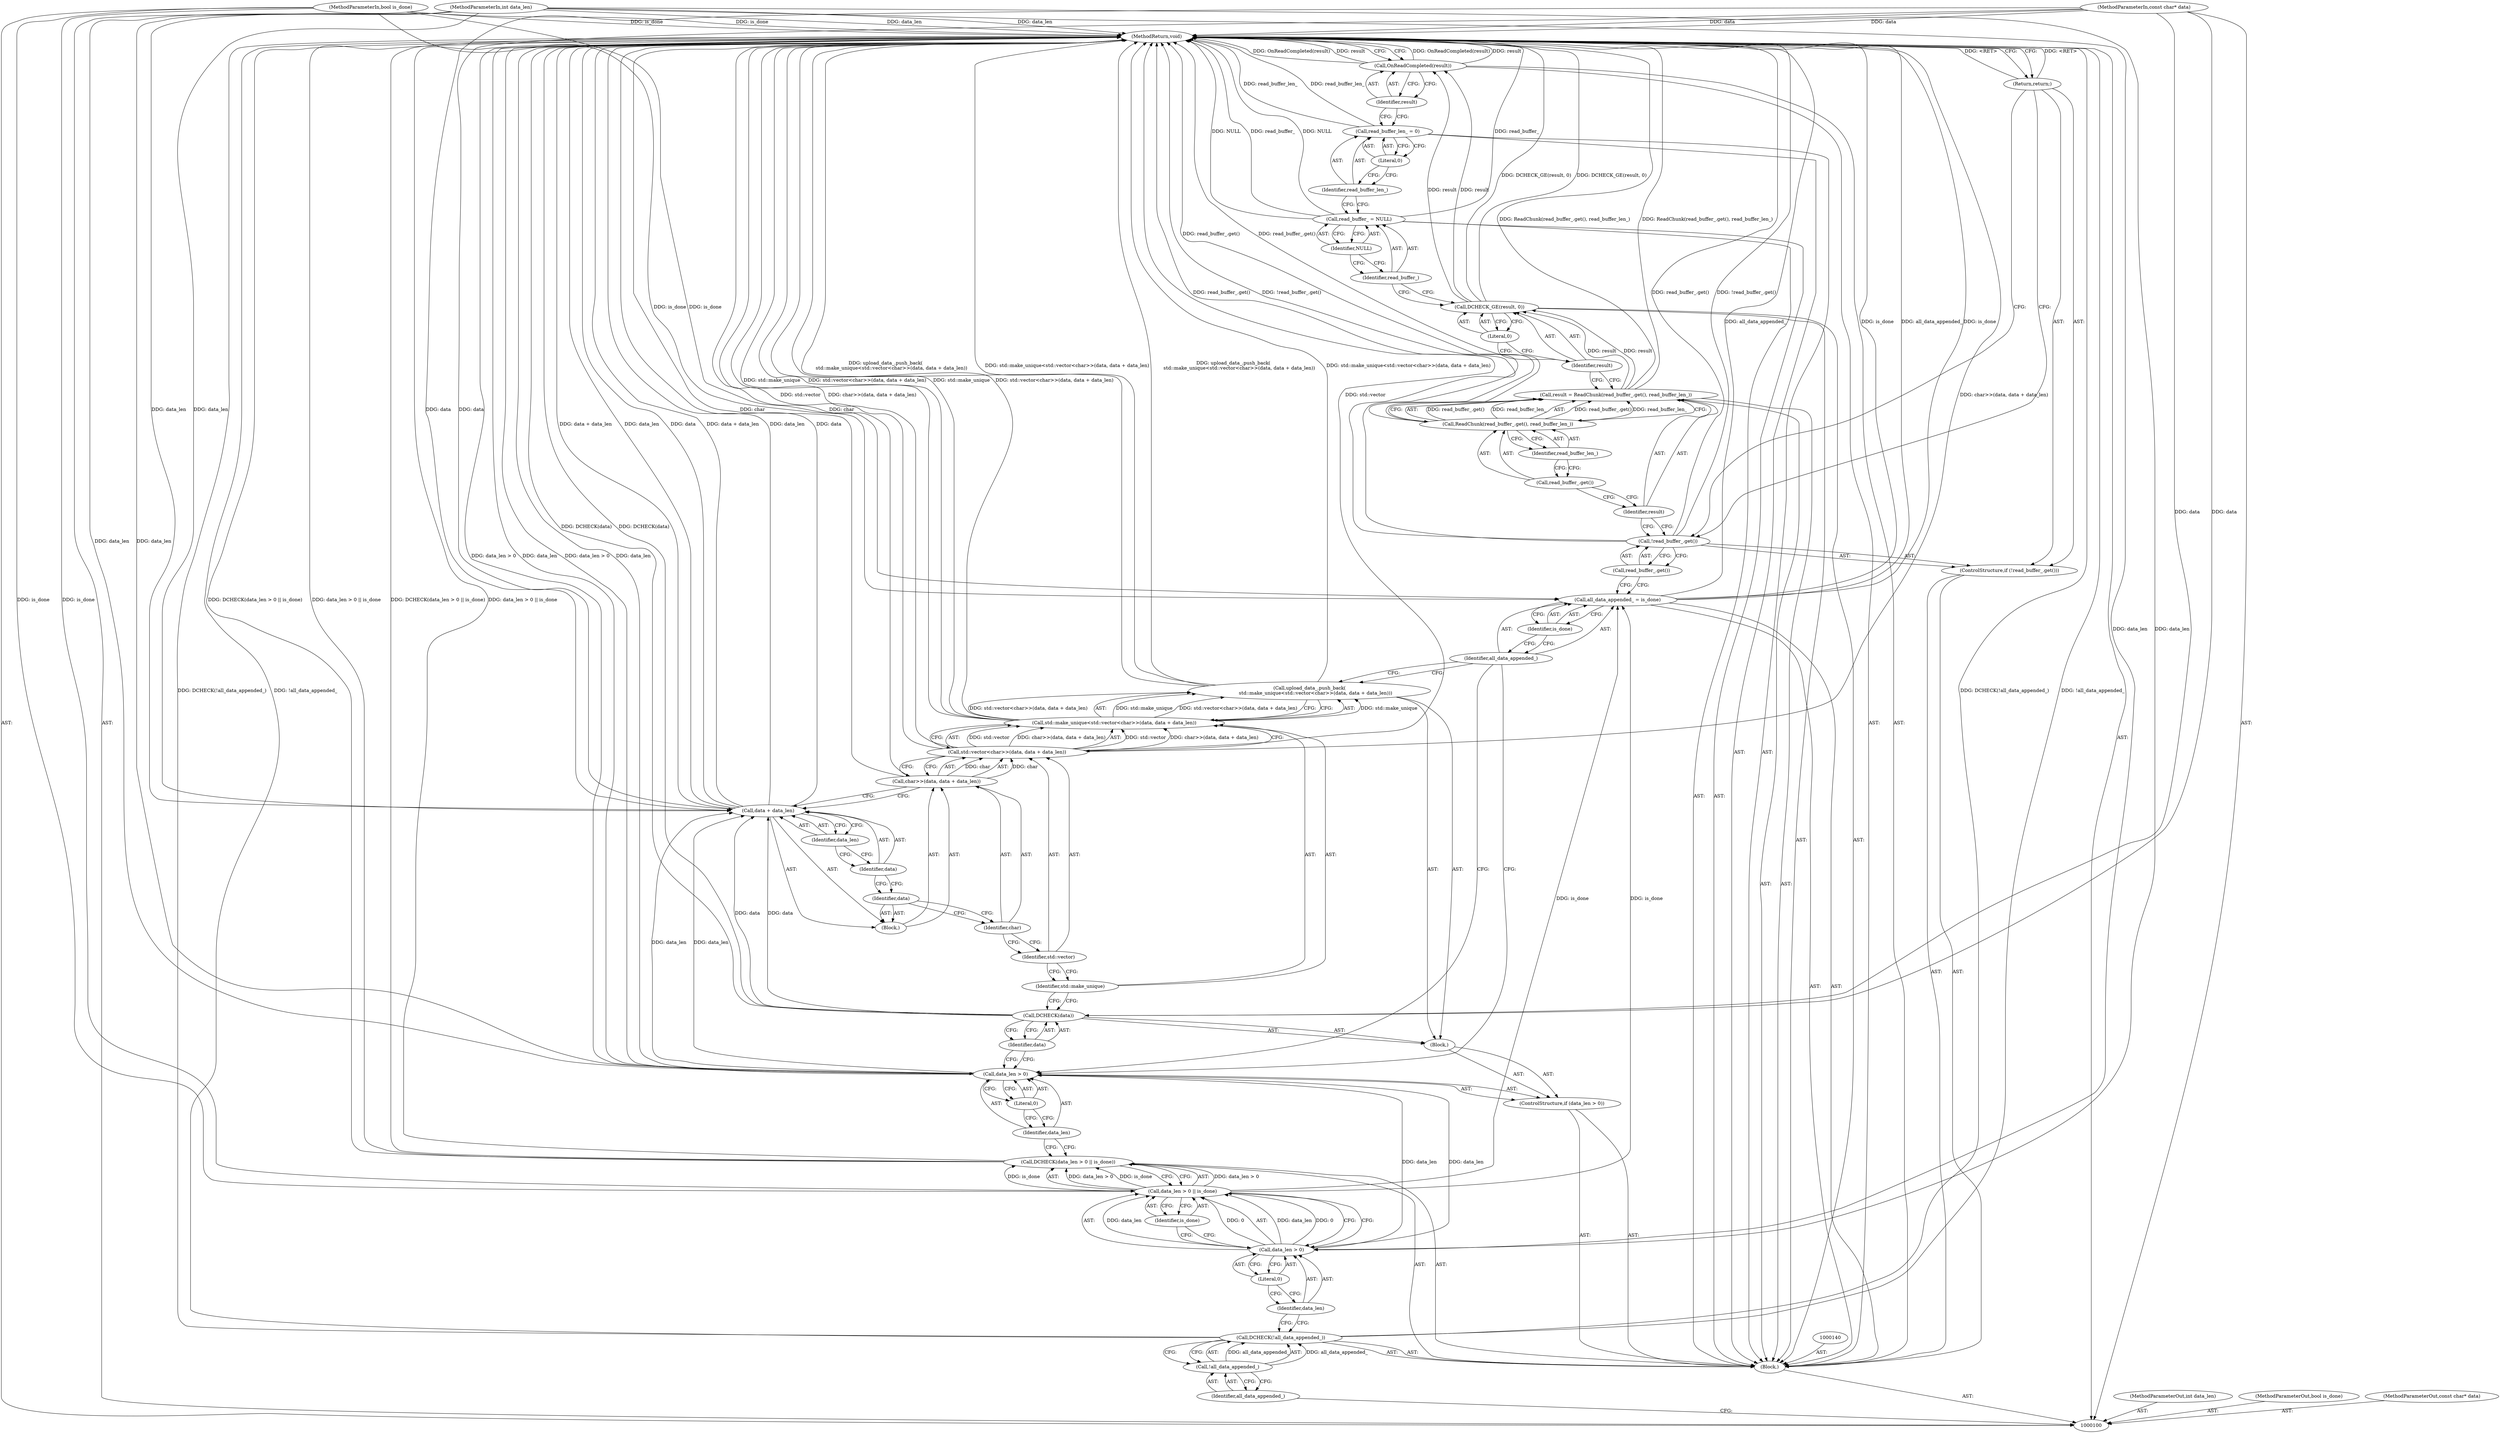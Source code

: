 digraph "0_Chrome_0579ed631fb37de5704b54ed2ee466bf29630ad0" {
"1000157" [label="(MethodReturn,void)"];
"1000135" [label="(Identifier,is_done)"];
"1000133" [label="(Call,all_data_appended_ = is_done)"];
"1000134" [label="(Identifier,all_data_appended_)"];
"1000136" [label="(ControlStructure,if (!read_buffer_.get()))"];
"1000137" [label="(Call,!read_buffer_.get())"];
"1000138" [label="(Call,read_buffer_.get())"];
"1000139" [label="(Return,return;)"];
"1000143" [label="(Call,ReadChunk(read_buffer_.get(), read_buffer_len_))"];
"1000144" [label="(Call,read_buffer_.get())"];
"1000145" [label="(Identifier,read_buffer_len_)"];
"1000141" [label="(Call,result = ReadChunk(read_buffer_.get(), read_buffer_len_))"];
"1000142" [label="(Identifier,result)"];
"1000147" [label="(Identifier,result)"];
"1000146" [label="(Call,DCHECK_GE(result, 0))"];
"1000148" [label="(Literal,0)"];
"1000151" [label="(Identifier,NULL)"];
"1000149" [label="(Call,read_buffer_ = NULL)"];
"1000150" [label="(Identifier,read_buffer_)"];
"1000152" [label="(Call,read_buffer_len_ = 0)"];
"1000153" [label="(Identifier,read_buffer_len_)"];
"1000154" [label="(Literal,0)"];
"1000156" [label="(Identifier,result)"];
"1000155" [label="(Call,OnReadCompleted(result))"];
"1000102" [label="(MethodParameterIn,int data_len)"];
"1000224" [label="(MethodParameterOut,int data_len)"];
"1000103" [label="(MethodParameterIn,bool is_done)"];
"1000225" [label="(MethodParameterOut,bool is_done)"];
"1000101" [label="(MethodParameterIn,const char* data)"];
"1000223" [label="(MethodParameterOut,const char* data)"];
"1000104" [label="(Block,)"];
"1000107" [label="(Identifier,all_data_appended_)"];
"1000105" [label="(Call,DCHECK(!all_data_appended_))"];
"1000106" [label="(Call,!all_data_appended_)"];
"1000108" [label="(Call,DCHECK(data_len > 0 || is_done))"];
"1000112" [label="(Literal,0)"];
"1000113" [label="(Identifier,is_done)"];
"1000109" [label="(Call,data_len > 0 || is_done)"];
"1000110" [label="(Call,data_len > 0)"];
"1000111" [label="(Identifier,data_len)"];
"1000117" [label="(Literal,0)"];
"1000118" [label="(Block,)"];
"1000114" [label="(ControlStructure,if (data_len > 0))"];
"1000115" [label="(Call,data_len > 0)"];
"1000116" [label="(Identifier,data_len)"];
"1000120" [label="(Identifier,data)"];
"1000119" [label="(Call,DCHECK(data))"];
"1000121" [label="(Call,upload_data_.push_back(\n        std::make_unique<std::vector<char>>(data, data + data_len)))"];
"1000124" [label="(Call,std::vector<char>>(data, data + data_len))"];
"1000125" [label="(Identifier,std::vector)"];
"1000126" [label="(Call,char>>(data, data + data_len))"];
"1000127" [label="(Identifier,char)"];
"1000128" [label="(Block,)"];
"1000129" [label="(Identifier,data)"];
"1000130" [label="(Call,data + data_len)"];
"1000131" [label="(Identifier,data)"];
"1000132" [label="(Identifier,data_len)"];
"1000122" [label="(Call,std::make_unique<std::vector<char>>(data, data + data_len))"];
"1000123" [label="(Identifier,std::make_unique)"];
"1000157" -> "1000100"  [label="AST: "];
"1000157" -> "1000139"  [label="CFG: "];
"1000157" -> "1000155"  [label="CFG: "];
"1000139" -> "1000157"  [label="DDG: <RET>"];
"1000124" -> "1000157"  [label="DDG: std::vector"];
"1000124" -> "1000157"  [label="DDG: char>>(data, data + data_len)"];
"1000108" -> "1000157"  [label="DDG: DCHECK(data_len > 0 || is_done)"];
"1000108" -> "1000157"  [label="DDG: data_len > 0 || is_done"];
"1000149" -> "1000157"  [label="DDG: NULL"];
"1000149" -> "1000157"  [label="DDG: read_buffer_"];
"1000105" -> "1000157"  [label="DDG: DCHECK(!all_data_appended_)"];
"1000105" -> "1000157"  [label="DDG: !all_data_appended_"];
"1000119" -> "1000157"  [label="DDG: DCHECK(data)"];
"1000146" -> "1000157"  [label="DDG: DCHECK_GE(result, 0)"];
"1000115" -> "1000157"  [label="DDG: data_len"];
"1000115" -> "1000157"  [label="DDG: data_len > 0"];
"1000130" -> "1000157"  [label="DDG: data + data_len"];
"1000130" -> "1000157"  [label="DDG: data_len"];
"1000130" -> "1000157"  [label="DDG: data"];
"1000122" -> "1000157"  [label="DDG: std::make_unique"];
"1000122" -> "1000157"  [label="DDG: std::vector<char>>(data, data + data_len)"];
"1000155" -> "1000157"  [label="DDG: OnReadCompleted(result)"];
"1000155" -> "1000157"  [label="DDG: result"];
"1000103" -> "1000157"  [label="DDG: is_done"];
"1000143" -> "1000157"  [label="DDG: read_buffer_.get()"];
"1000133" -> "1000157"  [label="DDG: all_data_appended_"];
"1000133" -> "1000157"  [label="DDG: is_done"];
"1000121" -> "1000157"  [label="DDG: upload_data_.push_back(\n        std::make_unique<std::vector<char>>(data, data + data_len))"];
"1000121" -> "1000157"  [label="DDG: std::make_unique<std::vector<char>>(data, data + data_len)"];
"1000126" -> "1000157"  [label="DDG: char"];
"1000152" -> "1000157"  [label="DDG: read_buffer_len_"];
"1000102" -> "1000157"  [label="DDG: data_len"];
"1000101" -> "1000157"  [label="DDG: data"];
"1000141" -> "1000157"  [label="DDG: ReadChunk(read_buffer_.get(), read_buffer_len_)"];
"1000137" -> "1000157"  [label="DDG: read_buffer_.get()"];
"1000137" -> "1000157"  [label="DDG: !read_buffer_.get()"];
"1000135" -> "1000133"  [label="AST: "];
"1000135" -> "1000134"  [label="CFG: "];
"1000133" -> "1000135"  [label="CFG: "];
"1000133" -> "1000104"  [label="AST: "];
"1000133" -> "1000135"  [label="CFG: "];
"1000134" -> "1000133"  [label="AST: "];
"1000135" -> "1000133"  [label="AST: "];
"1000138" -> "1000133"  [label="CFG: "];
"1000133" -> "1000157"  [label="DDG: all_data_appended_"];
"1000133" -> "1000157"  [label="DDG: is_done"];
"1000109" -> "1000133"  [label="DDG: is_done"];
"1000103" -> "1000133"  [label="DDG: is_done"];
"1000134" -> "1000133"  [label="AST: "];
"1000134" -> "1000121"  [label="CFG: "];
"1000134" -> "1000115"  [label="CFG: "];
"1000135" -> "1000134"  [label="CFG: "];
"1000136" -> "1000104"  [label="AST: "];
"1000137" -> "1000136"  [label="AST: "];
"1000139" -> "1000136"  [label="AST: "];
"1000137" -> "1000136"  [label="AST: "];
"1000137" -> "1000138"  [label="CFG: "];
"1000138" -> "1000137"  [label="AST: "];
"1000139" -> "1000137"  [label="CFG: "];
"1000142" -> "1000137"  [label="CFG: "];
"1000137" -> "1000157"  [label="DDG: read_buffer_.get()"];
"1000137" -> "1000157"  [label="DDG: !read_buffer_.get()"];
"1000138" -> "1000137"  [label="AST: "];
"1000138" -> "1000133"  [label="CFG: "];
"1000137" -> "1000138"  [label="CFG: "];
"1000139" -> "1000136"  [label="AST: "];
"1000139" -> "1000137"  [label="CFG: "];
"1000157" -> "1000139"  [label="CFG: "];
"1000139" -> "1000157"  [label="DDG: <RET>"];
"1000143" -> "1000141"  [label="AST: "];
"1000143" -> "1000145"  [label="CFG: "];
"1000144" -> "1000143"  [label="AST: "];
"1000145" -> "1000143"  [label="AST: "];
"1000141" -> "1000143"  [label="CFG: "];
"1000143" -> "1000157"  [label="DDG: read_buffer_.get()"];
"1000143" -> "1000141"  [label="DDG: read_buffer_.get()"];
"1000143" -> "1000141"  [label="DDG: read_buffer_len_"];
"1000144" -> "1000143"  [label="AST: "];
"1000144" -> "1000142"  [label="CFG: "];
"1000145" -> "1000144"  [label="CFG: "];
"1000145" -> "1000143"  [label="AST: "];
"1000145" -> "1000144"  [label="CFG: "];
"1000143" -> "1000145"  [label="CFG: "];
"1000141" -> "1000104"  [label="AST: "];
"1000141" -> "1000143"  [label="CFG: "];
"1000142" -> "1000141"  [label="AST: "];
"1000143" -> "1000141"  [label="AST: "];
"1000147" -> "1000141"  [label="CFG: "];
"1000141" -> "1000157"  [label="DDG: ReadChunk(read_buffer_.get(), read_buffer_len_)"];
"1000143" -> "1000141"  [label="DDG: read_buffer_.get()"];
"1000143" -> "1000141"  [label="DDG: read_buffer_len_"];
"1000141" -> "1000146"  [label="DDG: result"];
"1000142" -> "1000141"  [label="AST: "];
"1000142" -> "1000137"  [label="CFG: "];
"1000144" -> "1000142"  [label="CFG: "];
"1000147" -> "1000146"  [label="AST: "];
"1000147" -> "1000141"  [label="CFG: "];
"1000148" -> "1000147"  [label="CFG: "];
"1000146" -> "1000104"  [label="AST: "];
"1000146" -> "1000148"  [label="CFG: "];
"1000147" -> "1000146"  [label="AST: "];
"1000148" -> "1000146"  [label="AST: "];
"1000150" -> "1000146"  [label="CFG: "];
"1000146" -> "1000157"  [label="DDG: DCHECK_GE(result, 0)"];
"1000141" -> "1000146"  [label="DDG: result"];
"1000146" -> "1000155"  [label="DDG: result"];
"1000148" -> "1000146"  [label="AST: "];
"1000148" -> "1000147"  [label="CFG: "];
"1000146" -> "1000148"  [label="CFG: "];
"1000151" -> "1000149"  [label="AST: "];
"1000151" -> "1000150"  [label="CFG: "];
"1000149" -> "1000151"  [label="CFG: "];
"1000149" -> "1000104"  [label="AST: "];
"1000149" -> "1000151"  [label="CFG: "];
"1000150" -> "1000149"  [label="AST: "];
"1000151" -> "1000149"  [label="AST: "];
"1000153" -> "1000149"  [label="CFG: "];
"1000149" -> "1000157"  [label="DDG: NULL"];
"1000149" -> "1000157"  [label="DDG: read_buffer_"];
"1000150" -> "1000149"  [label="AST: "];
"1000150" -> "1000146"  [label="CFG: "];
"1000151" -> "1000150"  [label="CFG: "];
"1000152" -> "1000104"  [label="AST: "];
"1000152" -> "1000154"  [label="CFG: "];
"1000153" -> "1000152"  [label="AST: "];
"1000154" -> "1000152"  [label="AST: "];
"1000156" -> "1000152"  [label="CFG: "];
"1000152" -> "1000157"  [label="DDG: read_buffer_len_"];
"1000153" -> "1000152"  [label="AST: "];
"1000153" -> "1000149"  [label="CFG: "];
"1000154" -> "1000153"  [label="CFG: "];
"1000154" -> "1000152"  [label="AST: "];
"1000154" -> "1000153"  [label="CFG: "];
"1000152" -> "1000154"  [label="CFG: "];
"1000156" -> "1000155"  [label="AST: "];
"1000156" -> "1000152"  [label="CFG: "];
"1000155" -> "1000156"  [label="CFG: "];
"1000155" -> "1000104"  [label="AST: "];
"1000155" -> "1000156"  [label="CFG: "];
"1000156" -> "1000155"  [label="AST: "];
"1000157" -> "1000155"  [label="CFG: "];
"1000155" -> "1000157"  [label="DDG: OnReadCompleted(result)"];
"1000155" -> "1000157"  [label="DDG: result"];
"1000146" -> "1000155"  [label="DDG: result"];
"1000102" -> "1000100"  [label="AST: "];
"1000102" -> "1000157"  [label="DDG: data_len"];
"1000102" -> "1000110"  [label="DDG: data_len"];
"1000102" -> "1000115"  [label="DDG: data_len"];
"1000102" -> "1000130"  [label="DDG: data_len"];
"1000224" -> "1000100"  [label="AST: "];
"1000103" -> "1000100"  [label="AST: "];
"1000103" -> "1000157"  [label="DDG: is_done"];
"1000103" -> "1000109"  [label="DDG: is_done"];
"1000103" -> "1000133"  [label="DDG: is_done"];
"1000225" -> "1000100"  [label="AST: "];
"1000101" -> "1000100"  [label="AST: "];
"1000101" -> "1000157"  [label="DDG: data"];
"1000101" -> "1000119"  [label="DDG: data"];
"1000101" -> "1000130"  [label="DDG: data"];
"1000223" -> "1000100"  [label="AST: "];
"1000104" -> "1000100"  [label="AST: "];
"1000105" -> "1000104"  [label="AST: "];
"1000108" -> "1000104"  [label="AST: "];
"1000114" -> "1000104"  [label="AST: "];
"1000133" -> "1000104"  [label="AST: "];
"1000136" -> "1000104"  [label="AST: "];
"1000140" -> "1000104"  [label="AST: "];
"1000141" -> "1000104"  [label="AST: "];
"1000146" -> "1000104"  [label="AST: "];
"1000149" -> "1000104"  [label="AST: "];
"1000152" -> "1000104"  [label="AST: "];
"1000155" -> "1000104"  [label="AST: "];
"1000107" -> "1000106"  [label="AST: "];
"1000107" -> "1000100"  [label="CFG: "];
"1000106" -> "1000107"  [label="CFG: "];
"1000105" -> "1000104"  [label="AST: "];
"1000105" -> "1000106"  [label="CFG: "];
"1000106" -> "1000105"  [label="AST: "];
"1000111" -> "1000105"  [label="CFG: "];
"1000105" -> "1000157"  [label="DDG: DCHECK(!all_data_appended_)"];
"1000105" -> "1000157"  [label="DDG: !all_data_appended_"];
"1000106" -> "1000105"  [label="DDG: all_data_appended_"];
"1000106" -> "1000105"  [label="AST: "];
"1000106" -> "1000107"  [label="CFG: "];
"1000107" -> "1000106"  [label="AST: "];
"1000105" -> "1000106"  [label="CFG: "];
"1000106" -> "1000105"  [label="DDG: all_data_appended_"];
"1000108" -> "1000104"  [label="AST: "];
"1000108" -> "1000109"  [label="CFG: "];
"1000109" -> "1000108"  [label="AST: "];
"1000116" -> "1000108"  [label="CFG: "];
"1000108" -> "1000157"  [label="DDG: DCHECK(data_len > 0 || is_done)"];
"1000108" -> "1000157"  [label="DDG: data_len > 0 || is_done"];
"1000109" -> "1000108"  [label="DDG: data_len > 0"];
"1000109" -> "1000108"  [label="DDG: is_done"];
"1000112" -> "1000110"  [label="AST: "];
"1000112" -> "1000111"  [label="CFG: "];
"1000110" -> "1000112"  [label="CFG: "];
"1000113" -> "1000109"  [label="AST: "];
"1000113" -> "1000110"  [label="CFG: "];
"1000109" -> "1000113"  [label="CFG: "];
"1000109" -> "1000108"  [label="AST: "];
"1000109" -> "1000110"  [label="CFG: "];
"1000109" -> "1000113"  [label="CFG: "];
"1000110" -> "1000109"  [label="AST: "];
"1000113" -> "1000109"  [label="AST: "];
"1000108" -> "1000109"  [label="CFG: "];
"1000109" -> "1000108"  [label="DDG: data_len > 0"];
"1000109" -> "1000108"  [label="DDG: is_done"];
"1000110" -> "1000109"  [label="DDG: data_len"];
"1000110" -> "1000109"  [label="DDG: 0"];
"1000103" -> "1000109"  [label="DDG: is_done"];
"1000109" -> "1000133"  [label="DDG: is_done"];
"1000110" -> "1000109"  [label="AST: "];
"1000110" -> "1000112"  [label="CFG: "];
"1000111" -> "1000110"  [label="AST: "];
"1000112" -> "1000110"  [label="AST: "];
"1000113" -> "1000110"  [label="CFG: "];
"1000109" -> "1000110"  [label="CFG: "];
"1000110" -> "1000109"  [label="DDG: data_len"];
"1000110" -> "1000109"  [label="DDG: 0"];
"1000102" -> "1000110"  [label="DDG: data_len"];
"1000110" -> "1000115"  [label="DDG: data_len"];
"1000111" -> "1000110"  [label="AST: "];
"1000111" -> "1000105"  [label="CFG: "];
"1000112" -> "1000111"  [label="CFG: "];
"1000117" -> "1000115"  [label="AST: "];
"1000117" -> "1000116"  [label="CFG: "];
"1000115" -> "1000117"  [label="CFG: "];
"1000118" -> "1000114"  [label="AST: "];
"1000119" -> "1000118"  [label="AST: "];
"1000121" -> "1000118"  [label="AST: "];
"1000114" -> "1000104"  [label="AST: "];
"1000115" -> "1000114"  [label="AST: "];
"1000118" -> "1000114"  [label="AST: "];
"1000115" -> "1000114"  [label="AST: "];
"1000115" -> "1000117"  [label="CFG: "];
"1000116" -> "1000115"  [label="AST: "];
"1000117" -> "1000115"  [label="AST: "];
"1000120" -> "1000115"  [label="CFG: "];
"1000134" -> "1000115"  [label="CFG: "];
"1000115" -> "1000157"  [label="DDG: data_len"];
"1000115" -> "1000157"  [label="DDG: data_len > 0"];
"1000110" -> "1000115"  [label="DDG: data_len"];
"1000102" -> "1000115"  [label="DDG: data_len"];
"1000115" -> "1000130"  [label="DDG: data_len"];
"1000116" -> "1000115"  [label="AST: "];
"1000116" -> "1000108"  [label="CFG: "];
"1000117" -> "1000116"  [label="CFG: "];
"1000120" -> "1000119"  [label="AST: "];
"1000120" -> "1000115"  [label="CFG: "];
"1000119" -> "1000120"  [label="CFG: "];
"1000119" -> "1000118"  [label="AST: "];
"1000119" -> "1000120"  [label="CFG: "];
"1000120" -> "1000119"  [label="AST: "];
"1000123" -> "1000119"  [label="CFG: "];
"1000119" -> "1000157"  [label="DDG: DCHECK(data)"];
"1000101" -> "1000119"  [label="DDG: data"];
"1000119" -> "1000130"  [label="DDG: data"];
"1000121" -> "1000118"  [label="AST: "];
"1000121" -> "1000122"  [label="CFG: "];
"1000122" -> "1000121"  [label="AST: "];
"1000134" -> "1000121"  [label="CFG: "];
"1000121" -> "1000157"  [label="DDG: upload_data_.push_back(\n        std::make_unique<std::vector<char>>(data, data + data_len))"];
"1000121" -> "1000157"  [label="DDG: std::make_unique<std::vector<char>>(data, data + data_len)"];
"1000122" -> "1000121"  [label="DDG: std::make_unique"];
"1000122" -> "1000121"  [label="DDG: std::vector<char>>(data, data + data_len)"];
"1000124" -> "1000122"  [label="AST: "];
"1000124" -> "1000126"  [label="CFG: "];
"1000125" -> "1000124"  [label="AST: "];
"1000126" -> "1000124"  [label="AST: "];
"1000122" -> "1000124"  [label="CFG: "];
"1000124" -> "1000157"  [label="DDG: std::vector"];
"1000124" -> "1000157"  [label="DDG: char>>(data, data + data_len)"];
"1000124" -> "1000122"  [label="DDG: std::vector"];
"1000124" -> "1000122"  [label="DDG: char>>(data, data + data_len)"];
"1000126" -> "1000124"  [label="DDG: char"];
"1000125" -> "1000124"  [label="AST: "];
"1000125" -> "1000123"  [label="CFG: "];
"1000127" -> "1000125"  [label="CFG: "];
"1000126" -> "1000124"  [label="AST: "];
"1000126" -> "1000130"  [label="CFG: "];
"1000127" -> "1000126"  [label="AST: "];
"1000128" -> "1000126"  [label="AST: "];
"1000124" -> "1000126"  [label="CFG: "];
"1000126" -> "1000157"  [label="DDG: char"];
"1000126" -> "1000124"  [label="DDG: char"];
"1000127" -> "1000126"  [label="AST: "];
"1000127" -> "1000125"  [label="CFG: "];
"1000129" -> "1000127"  [label="CFG: "];
"1000128" -> "1000126"  [label="AST: "];
"1000129" -> "1000128"  [label="AST: "];
"1000130" -> "1000128"  [label="AST: "];
"1000129" -> "1000128"  [label="AST: "];
"1000129" -> "1000127"  [label="CFG: "];
"1000131" -> "1000129"  [label="CFG: "];
"1000130" -> "1000128"  [label="AST: "];
"1000130" -> "1000132"  [label="CFG: "];
"1000131" -> "1000130"  [label="AST: "];
"1000132" -> "1000130"  [label="AST: "];
"1000126" -> "1000130"  [label="CFG: "];
"1000130" -> "1000157"  [label="DDG: data + data_len"];
"1000130" -> "1000157"  [label="DDG: data_len"];
"1000130" -> "1000157"  [label="DDG: data"];
"1000119" -> "1000130"  [label="DDG: data"];
"1000101" -> "1000130"  [label="DDG: data"];
"1000115" -> "1000130"  [label="DDG: data_len"];
"1000102" -> "1000130"  [label="DDG: data_len"];
"1000131" -> "1000130"  [label="AST: "];
"1000131" -> "1000129"  [label="CFG: "];
"1000132" -> "1000131"  [label="CFG: "];
"1000132" -> "1000130"  [label="AST: "];
"1000132" -> "1000131"  [label="CFG: "];
"1000130" -> "1000132"  [label="CFG: "];
"1000122" -> "1000121"  [label="AST: "];
"1000122" -> "1000124"  [label="CFG: "];
"1000123" -> "1000122"  [label="AST: "];
"1000124" -> "1000122"  [label="AST: "];
"1000121" -> "1000122"  [label="CFG: "];
"1000122" -> "1000157"  [label="DDG: std::make_unique"];
"1000122" -> "1000157"  [label="DDG: std::vector<char>>(data, data + data_len)"];
"1000122" -> "1000121"  [label="DDG: std::make_unique"];
"1000122" -> "1000121"  [label="DDG: std::vector<char>>(data, data + data_len)"];
"1000124" -> "1000122"  [label="DDG: std::vector"];
"1000124" -> "1000122"  [label="DDG: char>>(data, data + data_len)"];
"1000123" -> "1000122"  [label="AST: "];
"1000123" -> "1000119"  [label="CFG: "];
"1000125" -> "1000123"  [label="CFG: "];
}
